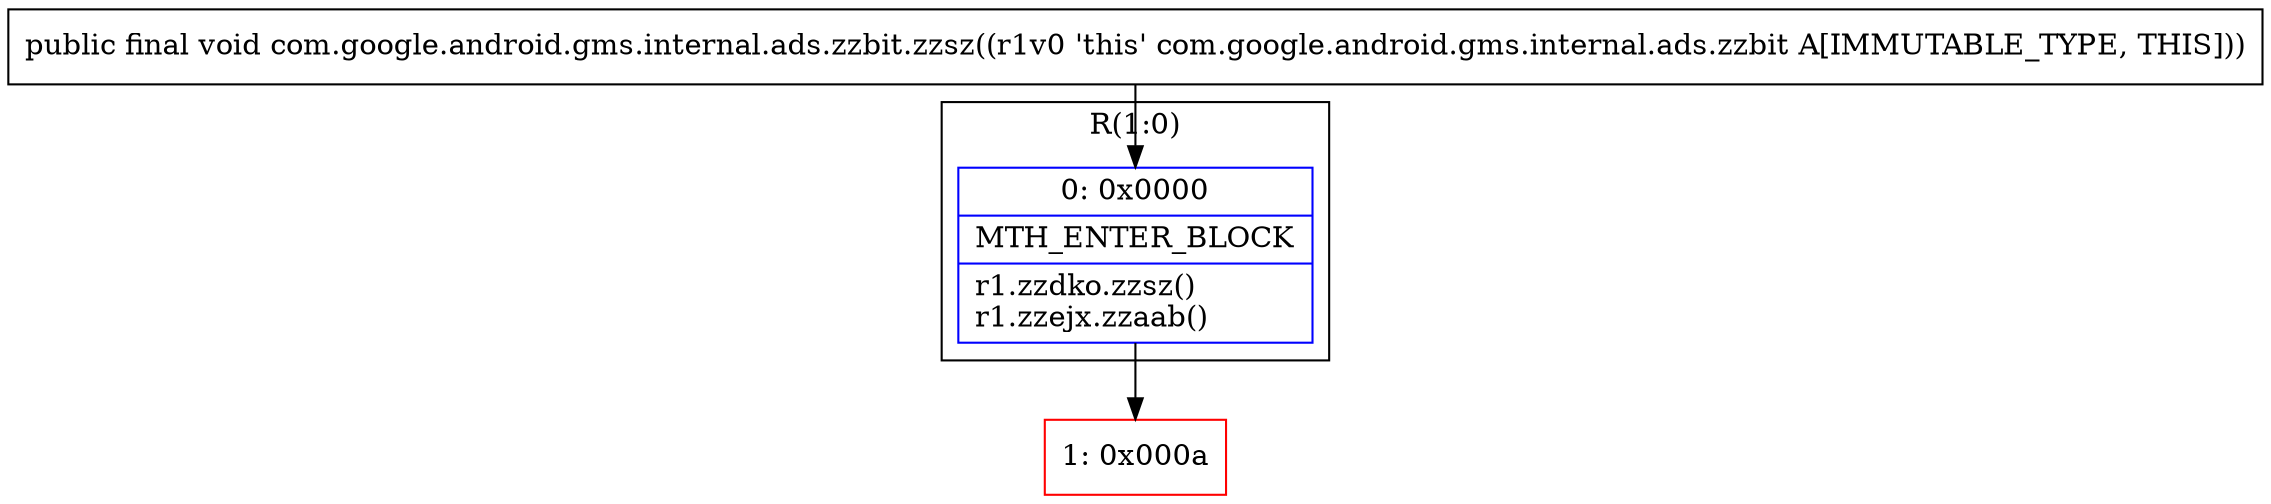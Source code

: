 digraph "CFG forcom.google.android.gms.internal.ads.zzbit.zzsz()V" {
subgraph cluster_Region_633168824 {
label = "R(1:0)";
node [shape=record,color=blue];
Node_0 [shape=record,label="{0\:\ 0x0000|MTH_ENTER_BLOCK\l|r1.zzdko.zzsz()\lr1.zzejx.zzaab()\l}"];
}
Node_1 [shape=record,color=red,label="{1\:\ 0x000a}"];
MethodNode[shape=record,label="{public final void com.google.android.gms.internal.ads.zzbit.zzsz((r1v0 'this' com.google.android.gms.internal.ads.zzbit A[IMMUTABLE_TYPE, THIS])) }"];
MethodNode -> Node_0;
Node_0 -> Node_1;
}

